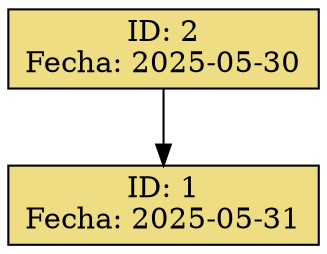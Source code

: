 digraph PilaCajas {
    rankdir=TB;
    node [shape=record, style=filled, fillcolor=lightgoldenrod];
    nodo0 [label="ID: 2\nFecha: 2025-05-30"];
    nodo0 -> nodo1;
    nodo1 [label="ID: 1\nFecha: 2025-05-31"];
}